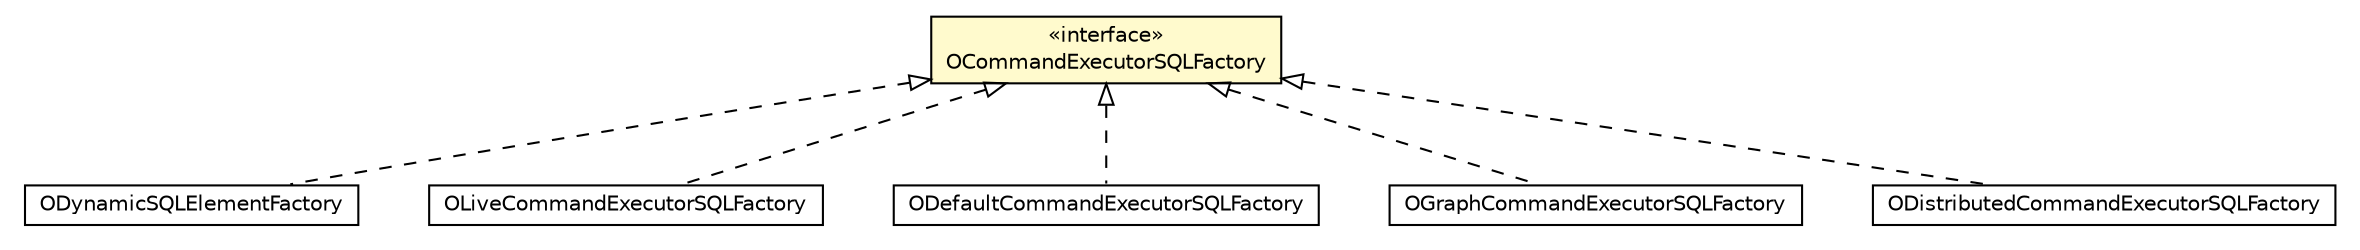 #!/usr/local/bin/dot
#
# Class diagram 
# Generated by UMLGraph version R5_6-24-gf6e263 (http://www.umlgraph.org/)
#

digraph G {
	edge [fontname="Helvetica",fontsize=10,labelfontname="Helvetica",labelfontsize=10];
	node [fontname="Helvetica",fontsize=10,shape=plaintext];
	nodesep=0.25;
	ranksep=0.5;
	// com.orientechnologies.orient.core.sql.OCommandExecutorSQLFactory
	c2022106 [label=<<table title="com.orientechnologies.orient.core.sql.OCommandExecutorSQLFactory" border="0" cellborder="1" cellspacing="0" cellpadding="2" port="p" bgcolor="lemonChiffon" href="./OCommandExecutorSQLFactory.html">
		<tr><td><table border="0" cellspacing="0" cellpadding="1">
<tr><td align="center" balign="center"> &#171;interface&#187; </td></tr>
<tr><td align="center" balign="center"> OCommandExecutorSQLFactory </td></tr>
		</table></td></tr>
		</table>>, URL="./OCommandExecutorSQLFactory.html", fontname="Helvetica", fontcolor="black", fontsize=10.0];
	// com.orientechnologies.orient.core.sql.ODynamicSQLElementFactory
	c2022115 [label=<<table title="com.orientechnologies.orient.core.sql.ODynamicSQLElementFactory" border="0" cellborder="1" cellspacing="0" cellpadding="2" port="p" href="./ODynamicSQLElementFactory.html">
		<tr><td><table border="0" cellspacing="0" cellpadding="1">
<tr><td align="center" balign="center"> ODynamicSQLElementFactory </td></tr>
		</table></td></tr>
		</table>>, URL="./ODynamicSQLElementFactory.html", fontname="Helvetica", fontcolor="black", fontsize=10.0];
	// com.orientechnologies.orient.core.sql.OLiveCommandExecutorSQLFactory
	c2022142 [label=<<table title="com.orientechnologies.orient.core.sql.OLiveCommandExecutorSQLFactory" border="0" cellborder="1" cellspacing="0" cellpadding="2" port="p" href="./OLiveCommandExecutorSQLFactory.html">
		<tr><td><table border="0" cellspacing="0" cellpadding="1">
<tr><td align="center" balign="center"> OLiveCommandExecutorSQLFactory </td></tr>
		</table></td></tr>
		</table>>, URL="./OLiveCommandExecutorSQLFactory.html", fontname="Helvetica", fontcolor="black", fontsize=10.0];
	// com.orientechnologies.orient.core.sql.ODefaultCommandExecutorSQLFactory
	c2022162 [label=<<table title="com.orientechnologies.orient.core.sql.ODefaultCommandExecutorSQLFactory" border="0" cellborder="1" cellspacing="0" cellpadding="2" port="p" href="./ODefaultCommandExecutorSQLFactory.html">
		<tr><td><table border="0" cellspacing="0" cellpadding="1">
<tr><td align="center" balign="center"> ODefaultCommandExecutorSQLFactory </td></tr>
		</table></td></tr>
		</table>>, URL="./ODefaultCommandExecutorSQLFactory.html", fontname="Helvetica", fontcolor="black", fontsize=10.0];
	// com.orientechnologies.orient.graph.sql.OGraphCommandExecutorSQLFactory
	c2023900 [label=<<table title="com.orientechnologies.orient.graph.sql.OGraphCommandExecutorSQLFactory" border="0" cellborder="1" cellspacing="0" cellpadding="2" port="p" href="../../graph/sql/OGraphCommandExecutorSQLFactory.html">
		<tr><td><table border="0" cellspacing="0" cellpadding="1">
<tr><td align="center" balign="center"> OGraphCommandExecutorSQLFactory </td></tr>
		</table></td></tr>
		</table>>, URL="../../graph/sql/OGraphCommandExecutorSQLFactory.html", fontname="Helvetica", fontcolor="black", fontsize=10.0];
	// com.orientechnologies.orient.server.distributed.sql.ODistributedCommandExecutorSQLFactory
	c2024043 [label=<<table title="com.orientechnologies.orient.server.distributed.sql.ODistributedCommandExecutorSQLFactory" border="0" cellborder="1" cellspacing="0" cellpadding="2" port="p" href="../../server/distributed/sql/ODistributedCommandExecutorSQLFactory.html">
		<tr><td><table border="0" cellspacing="0" cellpadding="1">
<tr><td align="center" balign="center"> ODistributedCommandExecutorSQLFactory </td></tr>
		</table></td></tr>
		</table>>, URL="../../server/distributed/sql/ODistributedCommandExecutorSQLFactory.html", fontname="Helvetica", fontcolor="black", fontsize=10.0];
	//com.orientechnologies.orient.core.sql.ODynamicSQLElementFactory implements com.orientechnologies.orient.core.sql.OCommandExecutorSQLFactory
	c2022106:p -> c2022115:p [dir=back,arrowtail=empty,style=dashed];
	//com.orientechnologies.orient.core.sql.OLiveCommandExecutorSQLFactory implements com.orientechnologies.orient.core.sql.OCommandExecutorSQLFactory
	c2022106:p -> c2022142:p [dir=back,arrowtail=empty,style=dashed];
	//com.orientechnologies.orient.core.sql.ODefaultCommandExecutorSQLFactory implements com.orientechnologies.orient.core.sql.OCommandExecutorSQLFactory
	c2022106:p -> c2022162:p [dir=back,arrowtail=empty,style=dashed];
	//com.orientechnologies.orient.graph.sql.OGraphCommandExecutorSQLFactory implements com.orientechnologies.orient.core.sql.OCommandExecutorSQLFactory
	c2022106:p -> c2023900:p [dir=back,arrowtail=empty,style=dashed];
	//com.orientechnologies.orient.server.distributed.sql.ODistributedCommandExecutorSQLFactory implements com.orientechnologies.orient.core.sql.OCommandExecutorSQLFactory
	c2022106:p -> c2024043:p [dir=back,arrowtail=empty,style=dashed];
}

